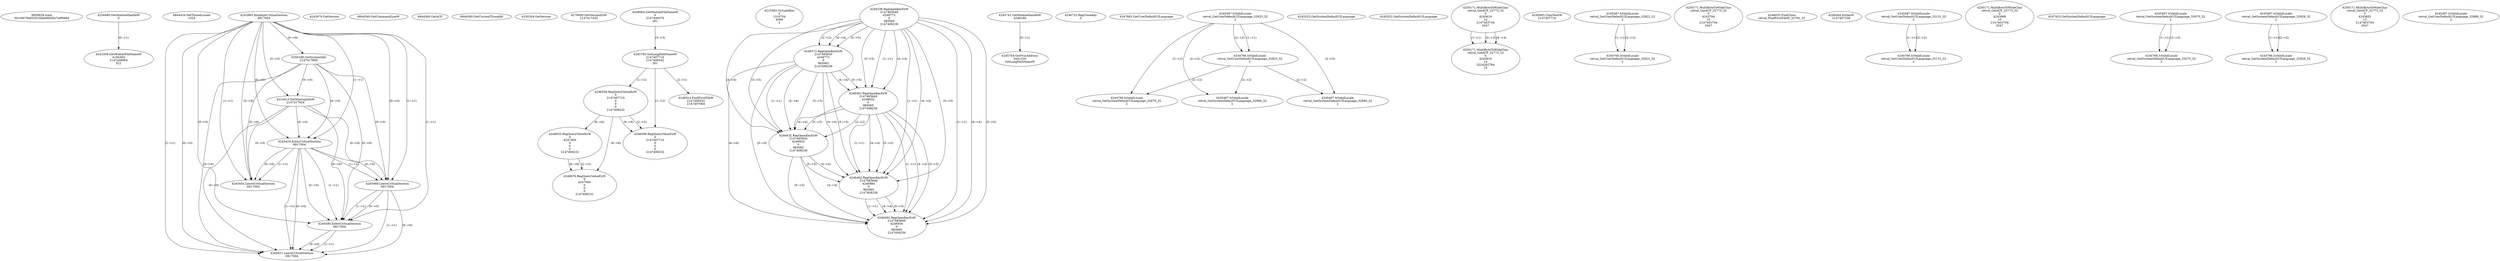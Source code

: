 // Global SCDG with merge call
digraph {
	0 [label="6850628.main
001df479a85291fdde06b95e7a9f9804"]
	1 [label="4254480.GetModuleHandleW
0"]
	2 [label="6844434.SetThreadLocale
1024"]
	3 [label="4243965.InitializeCriticalSection
6917004"]
	4 [label="4243979.GetVersion
"]
	5 [label="4250188.GetSystemInfo
2147417660"]
	3 -> 5 [label="(0-->0)"]
	6 [label="6844540.GetCommandLineW
"]
	7 [label="4214413.GetStartupInfoW
2147417624"]
	3 -> 7 [label="(0-->0)"]
	5 -> 7 [label="(0-->0)"]
	8 [label="6844560.GetACP
"]
	9 [label="6844580.GetCurrentThreadId
"]
	10 [label="4250204.GetVersion
"]
	11 [label="4276690.GetVersionExW
2147417420"]
	12 [label="4243306.GetModuleFileNameW
4194304
2147408904
522"]
	1 -> 12 [label="(0-->1)"]
	13 [label="4248064.GetModuleFileNameW
0
2147408370
261"]
	14 [label="4215383.VirtualAlloc
0
1310704
4096
4"]
	15 [label="4246338.RegOpenKeyExW
2147483649
4246772
0
983065
2147408236"]
	16 [label="4245741.GetModuleHandleW
4246160"]
	17 [label="4245758.GetProcAddress
9441320
GetLongPathNameW"]
	16 -> 17 [label="(0-->1)"]
	18 [label="4245785.GetLongPathNameW
2147407710
2147406542
261"]
	13 -> 18 [label="(3-->3)"]
	19 [label="4246556.RegQueryValueExW
0
2147407710
0
0
0
2147408232"]
	18 -> 19 [label="(1-->2)"]
	20 [label="4246599.RegQueryValueExW
0
2147407710
0
0
0
2147408232"]
	18 -> 20 [label="(1-->2)"]
	19 -> 20 [label="(2-->2)"]
	19 -> 20 [label="(6-->6)"]
	21 [label="4246722.RegCloseKey
0"]
	22 [label="4247883.GetUserDefaultUILanguage
"]
	23 [label="4245418.EnterCriticalSection
6917004"]
	3 -> 23 [label="(1-->1)"]
	3 -> 23 [label="(0-->0)"]
	5 -> 23 [label="(0-->0)"]
	7 -> 23 [label="(0-->0)"]
	24 [label="4245469.LeaveCriticalSection
6917004"]
	3 -> 24 [label="(1-->1)"]
	23 -> 24 [label="(1-->1)"]
	3 -> 24 [label="(0-->0)"]
	5 -> 24 [label="(0-->0)"]
	7 -> 24 [label="(0-->0)"]
	23 -> 24 [label="(0-->0)"]
	25 [label="4245487.IsValidLocale
retval_GetUserDefaultUILanguage_32823_32
2"]
	26 [label="4244766.IsValidLocale
retval_GetUserDefaultUILanguage_32823_32
2"]
	25 -> 26 [label="(1-->1)"]
	25 -> 26 [label="(2-->2)"]
	27 [label="4245525.GetSystemDefaultUILanguage
"]
	28 [label="4245552.GetSystemDefaultUILanguage
"]
	29 [label="4250171.MultiByteToWideChar
retval_GetACP_32773_32
0
4243616
14
2147403704
2047"]
	30 [label="4250171.MultiByteToWideChar
retval_GetACP_32773_32
0
4243616
14
3224282764
15"]
	29 -> 30 [label="(1-->1)"]
	29 -> 30 [label="(3-->3)"]
	29 -> 30 [label="(4-->4)"]
	31 [label="4244766.IsValidLocale
retval_GetSystemDefaultUILanguage_32870_32
2"]
	25 -> 31 [label="(2-->2)"]
	26 -> 31 [label="(2-->2)"]
	32 [label="4245580.EnterCriticalSection
6917004"]
	3 -> 32 [label="(1-->1)"]
	23 -> 32 [label="(1-->1)"]
	24 -> 32 [label="(1-->1)"]
	3 -> 32 [label="(0-->0)"]
	5 -> 32 [label="(0-->0)"]
	7 -> 32 [label="(0-->0)"]
	23 -> 32 [label="(0-->0)"]
	24 -> 32 [label="(0-->0)"]
	33 [label="4245683.CharNextW
2147407716"]
	34 [label="4246014.FindFirstFileW
2147406542
2147407064"]
	18 -> 34 [label="(2-->1)"]
	35 [label="4245487.IsValidLocale
retval_GetUserDefaultUILanguage_32822_32
2"]
	36 [label="4244766.IsValidLocale
retval_GetUserDefaultUILanguage_32822_32
2"]
	35 -> 36 [label="(1-->1)"]
	35 -> 36 [label="(2-->2)"]
	37 [label="4250171.MultiByteToWideChar
retval_GetACP_32773_32
0
4243784
10
2147403704
2047"]
	38 [label="4246032.FindClose
retval_FindFirstFileW_32792_32"]
	39 [label="4246044.lstrlenW
2147407108"]
	40 [label="4246635.RegQueryValueExW
0
4247000
0
0
0
2147408232"]
	19 -> 40 [label="(6-->6)"]
	41 [label="4246676.RegQueryValueExW
0
4247000
0
0
0
2147408232"]
	40 -> 41 [label="(2-->2)"]
	19 -> 41 [label="(6-->6)"]
	40 -> 41 [label="(6-->6)"]
	42 [label="4245487.IsValidLocale
retval_GetUserDefaultUILanguage_33131_32
2"]
	43 [label="4244766.IsValidLocale
retval_GetUserDefaultUILanguage_33131_32
2"]
	42 -> 43 [label="(1-->1)"]
	42 -> 43 [label="(2-->2)"]
	44 [label="4250171.MultiByteToWideChar
retval_GetACP_32773_32
0
4243868
10
2147403704
2047"]
	45 [label="4246372.RegOpenKeyExW
2147483650
4246772
0
983065
2147408236"]
	15 -> 45 [label="(2-->2)"]
	15 -> 45 [label="(4-->4)"]
	15 -> 45 [label="(5-->5)"]
	46 [label="4245454.LeaveCriticalSection
6917004"]
	3 -> 46 [label="(1-->1)"]
	23 -> 46 [label="(1-->1)"]
	3 -> 46 [label="(0-->0)"]
	5 -> 46 [label="(0-->0)"]
	7 -> 46 [label="(0-->0)"]
	23 -> 46 [label="(0-->0)"]
	47 [label="4247923.GetSystemDefaultUILanguage
"]
	48 [label="4245487.IsValidLocale
retval_GetSystemDefaultUILanguage_33075_32
2"]
	49 [label="4244766.IsValidLocale
retval_GetSystemDefaultUILanguage_33075_32
2"]
	48 -> 49 [label="(1-->1)"]
	48 -> 49 [label="(2-->2)"]
	50 [label="4245487.IsValidLocale
retval_GetSystemDefaultUILanguage_32928_32
2"]
	51 [label="4250171.MultiByteToWideChar
retval_GetACP_32773_32
0
4243852
13
2147403704
2047"]
	52 [label="4245621.LeaveCriticalSection
6917004"]
	3 -> 52 [label="(1-->1)"]
	23 -> 52 [label="(1-->1)"]
	24 -> 52 [label="(1-->1)"]
	32 -> 52 [label="(1-->1)"]
	3 -> 52 [label="(0-->0)"]
	5 -> 52 [label="(0-->0)"]
	7 -> 52 [label="(0-->0)"]
	23 -> 52 [label="(0-->0)"]
	24 -> 52 [label="(0-->0)"]
	32 -> 52 [label="(0-->0)"]
	53 [label="4245487.IsValidLocale
retval_GetSystemDefaultUILanguage_32940_32
2"]
	25 -> 53 [label="(2-->2)"]
	26 -> 53 [label="(2-->2)"]
	54 [label="4244766.IsValidLocale
retval_GetSystemDefaultUILanguage_32928_32
2"]
	50 -> 54 [label="(1-->1)"]
	50 -> 54 [label="(2-->2)"]
	55 [label="4245487.IsValidLocale
retval_GetSystemDefaultUILanguage_32989_32
2"]
	25 -> 55 [label="(2-->2)"]
	26 -> 55 [label="(2-->2)"]
	56 [label="4246402.RegOpenKeyExW
2147483649
4246832
0
983065
2147408236"]
	15 -> 56 [label="(1-->1)"]
	15 -> 56 [label="(4-->4)"]
	45 -> 56 [label="(4-->4)"]
	15 -> 56 [label="(5-->5)"]
	45 -> 56 [label="(5-->5)"]
	57 [label="4246432.RegOpenKeyExW
2147483650
4246832
0
983065
2147408236"]
	45 -> 57 [label="(1-->1)"]
	56 -> 57 [label="(2-->2)"]
	15 -> 57 [label="(4-->4)"]
	45 -> 57 [label="(4-->4)"]
	56 -> 57 [label="(4-->4)"]
	15 -> 57 [label="(5-->5)"]
	45 -> 57 [label="(5-->5)"]
	56 -> 57 [label="(5-->5)"]
	58 [label="4246462.RegOpenKeyExW
2147483649
4246884
0
983065
2147408236"]
	15 -> 58 [label="(1-->1)"]
	56 -> 58 [label="(1-->1)"]
	15 -> 58 [label="(4-->4)"]
	45 -> 58 [label="(4-->4)"]
	56 -> 58 [label="(4-->4)"]
	57 -> 58 [label="(4-->4)"]
	15 -> 58 [label="(5-->5)"]
	45 -> 58 [label="(5-->5)"]
	56 -> 58 [label="(5-->5)"]
	57 -> 58 [label="(5-->5)"]
	59 [label="4246492.RegOpenKeyExW
2147483649
4246936
0
983065
2147408236"]
	15 -> 59 [label="(1-->1)"]
	56 -> 59 [label="(1-->1)"]
	58 -> 59 [label="(1-->1)"]
	15 -> 59 [label="(4-->4)"]
	45 -> 59 [label="(4-->4)"]
	56 -> 59 [label="(4-->4)"]
	57 -> 59 [label="(4-->4)"]
	58 -> 59 [label="(4-->4)"]
	15 -> 59 [label="(5-->5)"]
	45 -> 59 [label="(5-->5)"]
	56 -> 59 [label="(5-->5)"]
	57 -> 59 [label="(5-->5)"]
	58 -> 59 [label="(5-->5)"]
	60 [label="4245487.IsValidLocale
retval_GetUserDefaultUILanguage_32898_32
2"]
}
